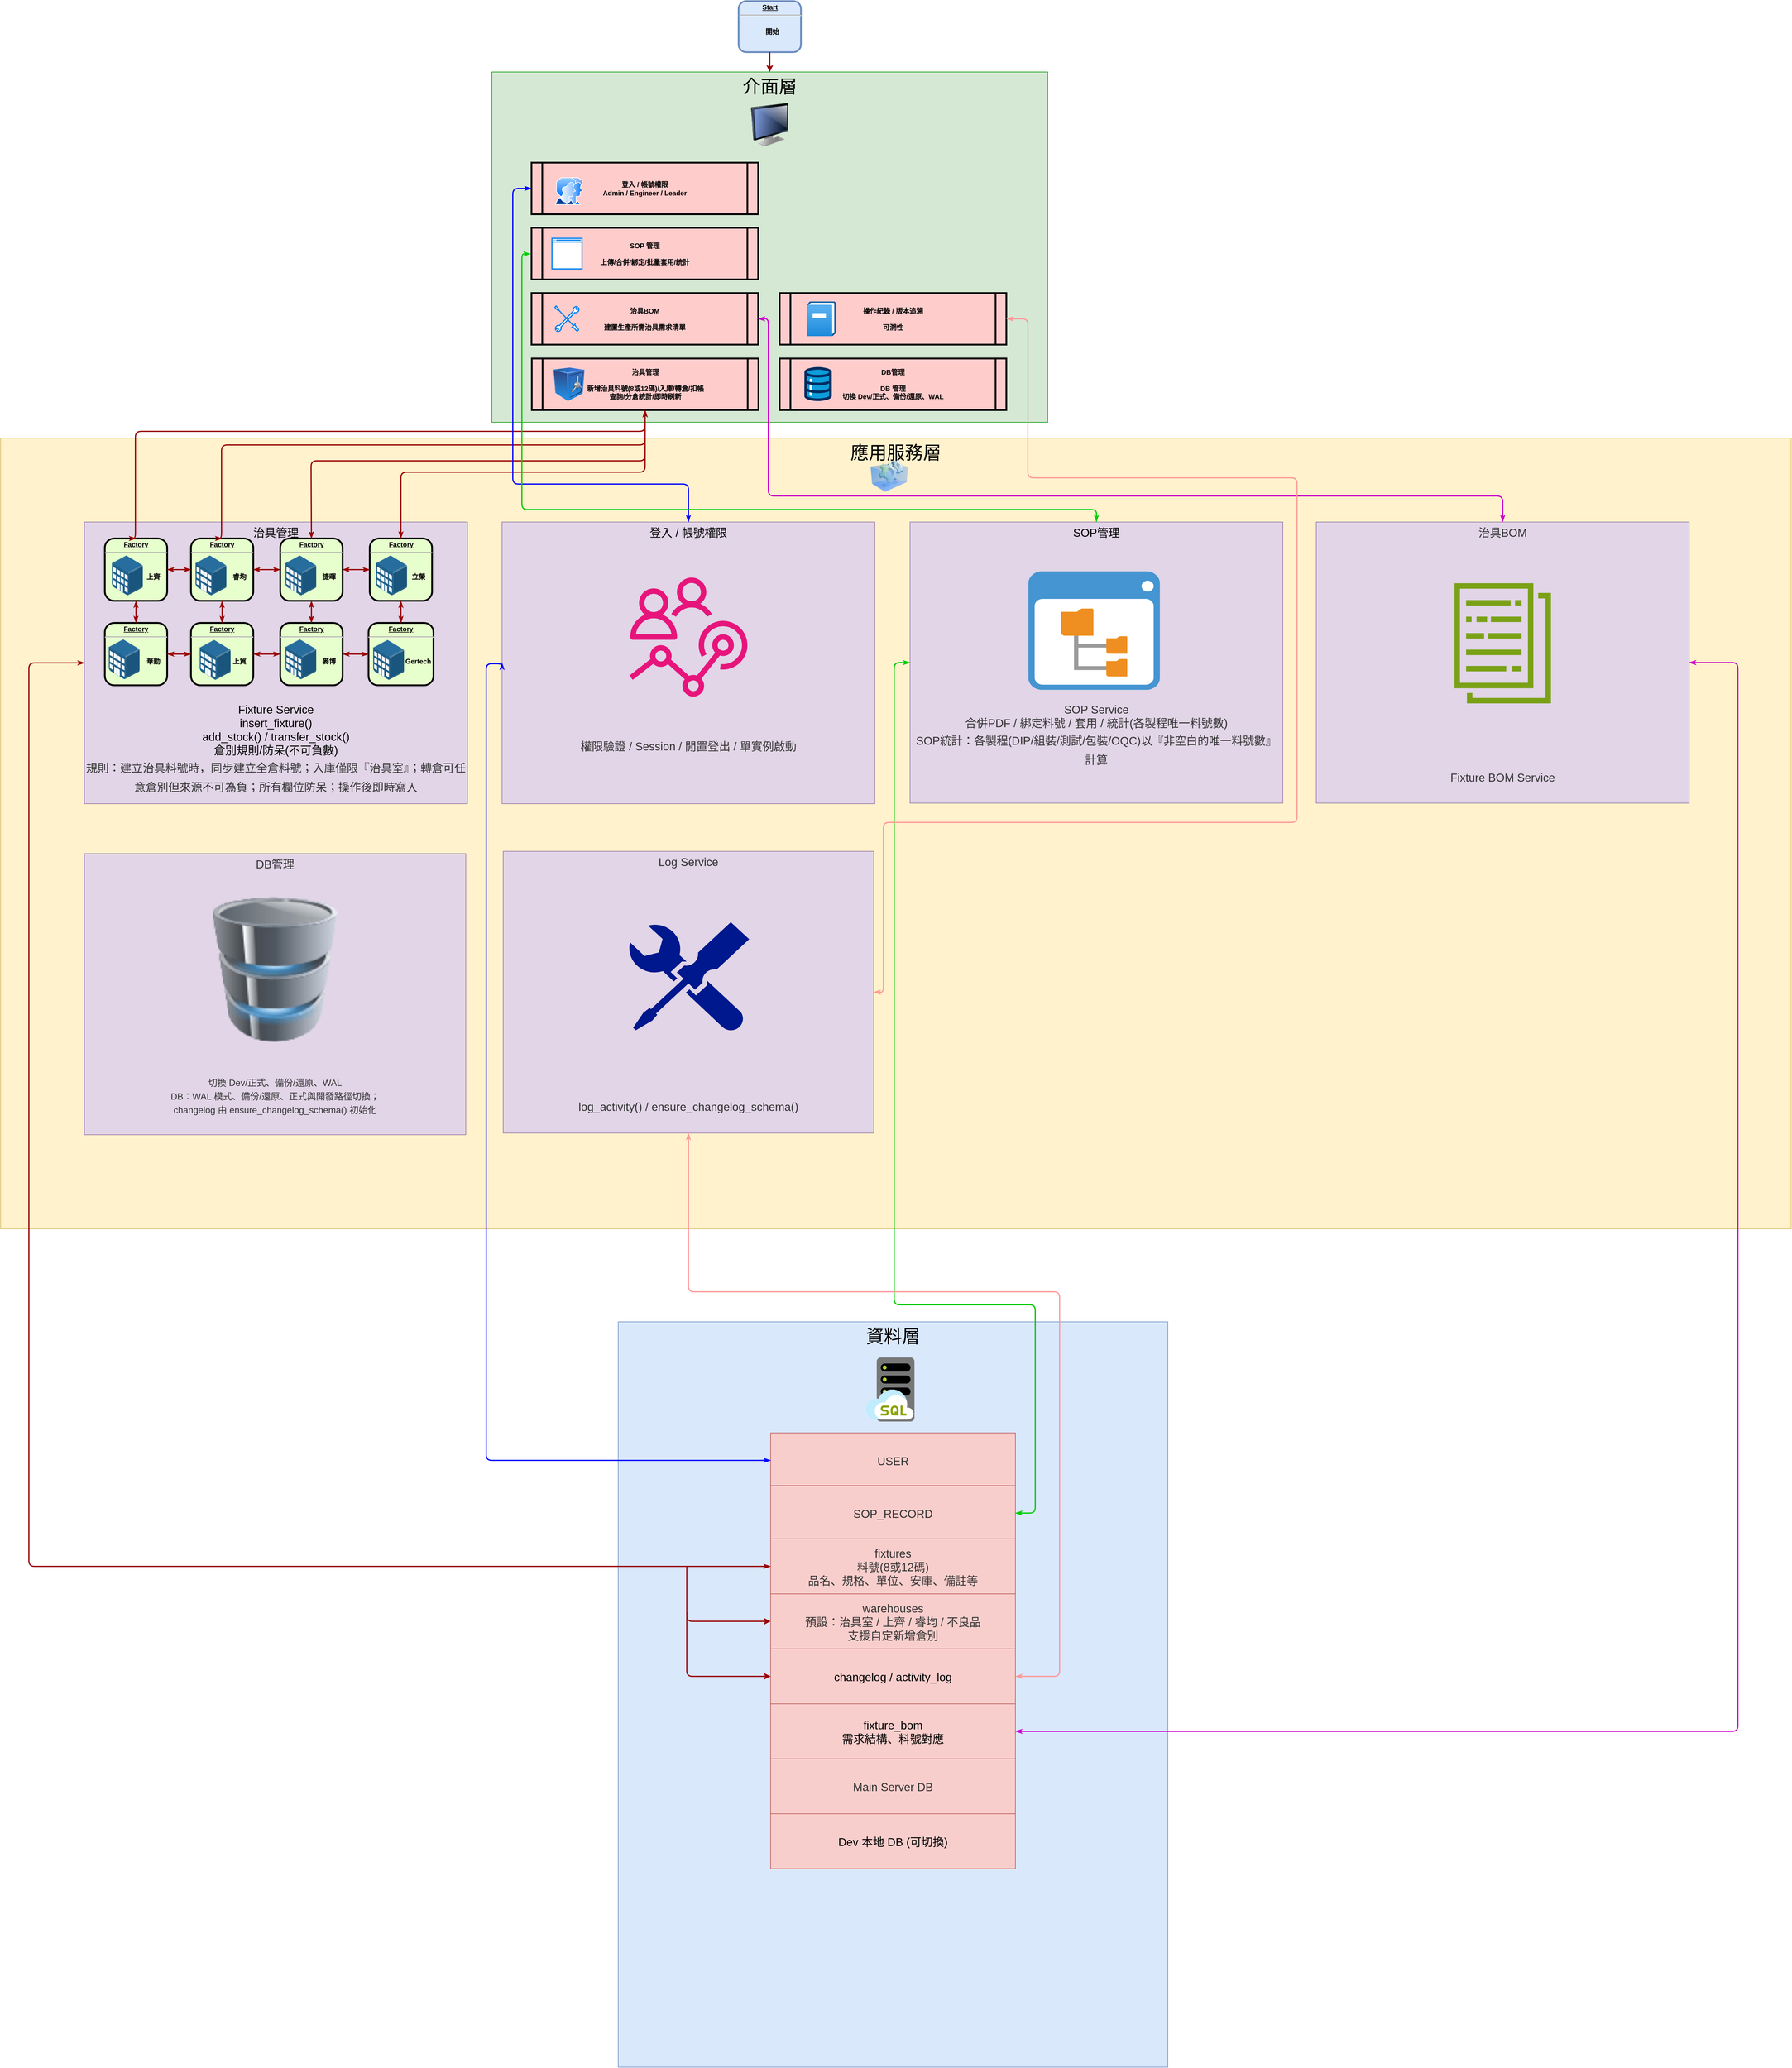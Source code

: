 <mxfile version="28.1.0">
  <diagram name="第1頁" id="_NxodvjAOO-UwxukyWYw">
    <mxGraphModel dx="2792" dy="1380" grid="0" gridSize="10" guides="1" tooltips="1" connect="1" arrows="1" fold="1" page="1" pageScale="1" pageWidth="827" pageHeight="1169" math="0" shadow="0">
      <root>
        <mxCell id="0" />
        <mxCell id="1" parent="0" />
        <mxCell id="VIas7DstL4jLXsS-fGNQ-63" value="&lt;font style=&quot;font-size: 32px;&quot;&gt;應用服務層&lt;/font&gt;" style="whiteSpace=wrap;html=1;fillColor=#fff2cc;fontSize=14;strokeColor=#d6b656;verticalAlign=top;align=center;" vertex="1" parent="1">
          <mxGeometry x="-92" y="850" width="3160" height="1395" as="geometry" />
        </mxCell>
        <mxCell id="VIas7DstL4jLXsS-fGNQ-171" value="&lt;font style=&quot;&quot;&gt;&lt;font style=&quot;font-size: 20px;&quot;&gt;&lt;span style=&quot;color: rgb(51, 51, 51); font-family: &amp;quot;trebuchet ms&amp;quot;, verdana, arial, sans-serif; text-wrap-mode: nowrap;&quot;&gt;Log Service&lt;br&gt;&lt;/span&gt;&lt;br&gt;&lt;br&gt;&lt;br&gt;&lt;br&gt;&lt;br&gt;&lt;br&gt;&lt;br&gt;&lt;br&gt;&lt;br&gt;&lt;br&gt;&lt;br&gt;&lt;br&gt;&lt;br&gt;&lt;br&gt;&lt;br&gt;&lt;br&gt;&lt;br&gt;&lt;span style=&quot;color: rgb(51, 51, 51); font-family: &amp;quot;trebuchet ms&amp;quot;, verdana, arial, sans-serif; text-wrap-mode: nowrap;&quot;&gt;log_activity() / ensure_changelog_schema()&lt;/span&gt;&lt;br style=&quot;color: rgb(51, 51, 51); font-family: &amp;quot;trebuchet ms&amp;quot;, verdana, arial, sans-serif; text-wrap-mode: nowrap;&quot;&gt;&lt;/font&gt;&lt;br&gt;&lt;/font&gt;" style="whiteSpace=wrap;html=1;fillColor=#e1d5e7;fontSize=14;strokeColor=#9673a6;verticalAlign=top;flipH=0;flipV=0;fontFamily=Helvetica;" vertex="1" parent="1">
          <mxGeometry x="795" y="1579" width="654" height="497" as="geometry" />
        </mxCell>
        <mxCell id="VIas7DstL4jLXsS-fGNQ-167" value="&lt;font style=&quot;font-size: 32px;&quot;&gt;資料層&lt;/font&gt;" style="whiteSpace=wrap;html=1;fillColor=#dae8fc;fontSize=14;strokeColor=#6c8ebf;verticalAlign=top;align=center;" vertex="1" parent="1">
          <mxGeometry x="998" y="2409" width="970" height="1315" as="geometry" />
        </mxCell>
        <mxCell id="VIas7DstL4jLXsS-fGNQ-136" value="&lt;font style=&quot;&quot;&gt;&lt;font style=&quot;font-size: 20px;&quot;&gt;登入 / 帳號權限&lt;/font&gt;&lt;span style=&quot;font-size: 20px;&quot;&gt;&lt;br&gt;&lt;/span&gt;&lt;br&gt;&lt;br&gt;&lt;br&gt;&lt;br&gt;&lt;br&gt;&lt;br&gt;&lt;br&gt;&lt;br&gt;&lt;br&gt;&lt;br&gt;&lt;br&gt;&lt;/font&gt;&lt;div style=&quot;&quot;&gt;&lt;span style=&quot;font-size: 20px;&quot;&gt;&lt;span style=&quot;color: rgb(51, 51, 51); text-wrap-mode: nowrap;&quot;&gt;&lt;br&gt;&lt;br&gt;&lt;br&gt;&lt;br&gt;&lt;br&gt;&lt;br&gt;&lt;br&gt;&lt;/span&gt;&lt;/span&gt;&lt;/div&gt;&lt;div style=&quot;&quot;&gt;&lt;span style=&quot;font-size: 20px;&quot;&gt;&lt;span style=&quot;color: rgb(51, 51, 51); text-wrap-mode: nowrap;&quot;&gt;權限驗證 / Session / 閒置登出 / 單實例啟動&lt;/span&gt;&lt;/span&gt;&lt;/div&gt;" style="whiteSpace=wrap;html=1;fillColor=#e1d5e7;fontSize=14;strokeColor=#9673a6;verticalAlign=top;" vertex="1" parent="1">
          <mxGeometry x="793" y="998" width="658" height="497" as="geometry" />
        </mxCell>
        <mxCell id="VIas7DstL4jLXsS-fGNQ-130" value="&lt;span style=&quot;&quot;&gt;&lt;font style=&quot;font-size: 32px;&quot;&gt;介面層&lt;/font&gt;&lt;/span&gt;" style="whiteSpace=wrap;html=1;fillColor=#d5e8d4;fontSize=14;strokeColor=#009900;verticalAlign=top;align=center;" vertex="1" parent="1">
          <mxGeometry x="775" y="204" width="981" height="618" as="geometry" />
        </mxCell>
        <mxCell id="VIas7DstL4jLXsS-fGNQ-120" value="&lt;font style=&quot;font-size: 20px;&quot;&gt;治具管理&lt;br&gt;&lt;br&gt;&lt;br&gt;&lt;br&gt;&lt;br&gt;&lt;br&gt;&lt;br&gt;&lt;br&gt;&lt;br&gt;&lt;br&gt;&lt;br&gt;&lt;br&gt;&lt;br&gt;&lt;/font&gt;&lt;div style=&quot;&quot;&gt;&lt;font style=&quot;font-size: 20px;&quot;&gt;Fixture Service&lt;/font&gt;&lt;/div&gt;&lt;div style=&quot;&quot;&gt;&lt;font style=&quot;font-size: 20px;&quot;&gt;insert_fixture()&lt;/font&gt;&lt;/div&gt;&lt;div style=&quot;&quot;&gt;&lt;font style=&quot;font-size: 20px;&quot;&gt;add_stock() / transfer_stock()&lt;/font&gt;&lt;/div&gt;&lt;div style=&quot;&quot;&gt;&lt;font style=&quot;font-size: 20px;&quot;&gt;倉別規則/防呆(不可負數)&lt;br&gt;&lt;/font&gt;&lt;h1 style=&quot;margin-top: 0px;&quot;&gt;&lt;font style=&quot;font-size: 20px; font-weight: normal;&quot;&gt;&lt;span style=&quot;color: light-dark(rgb(51, 51, 51), rgb(193, 193, 193)); font-family: &amp;quot;trebuchet ms&amp;quot;, verdana, arial, sans-serif; text-wrap-mode: nowrap; background-color: transparent;&quot;&gt;規則：建立治具料號時，同步建立全倉料號；入庫僅限『治具室』；&lt;/span&gt;&lt;span style=&quot;color: light-dark(rgb(51, 51, 51), rgb(193, 193, 193)); font-family: &amp;quot;trebuchet ms&amp;quot;, verdana, arial, sans-serif; text-wrap-mode: nowrap; background-color: transparent;&quot;&gt;轉倉可任意倉別但來源不可為負；所有欄位防呆；操作後即時寫入&lt;/span&gt;&lt;/font&gt;&lt;/h1&gt;&lt;/div&gt;" style="whiteSpace=wrap;html=1;fillColor=#e1d5e7;fontSize=14;strokeColor=#9673a6;verticalAlign=top;align=center;" vertex="1" parent="1">
          <mxGeometry x="56" y="998" width="676" height="497" as="geometry" />
        </mxCell>
        <mxCell id="VIas7DstL4jLXsS-fGNQ-39" value="&lt;p style=&quot;margin: 0px; margin-top: 4px; text-align: center; text-decoration: underline;&quot;&gt;Factory&lt;/p&gt;&lt;hr&gt;&lt;p style=&quot;margin: 0px; margin-left: 8px;&quot;&gt;&lt;span style=&quot;background-color: transparent; color: light-dark(rgb(0, 0, 0), rgb(255, 255, 255));&quot;&gt;&lt;br&gt;&lt;/span&gt;&lt;/p&gt;&lt;p style=&quot;margin: 0px; margin-left: 8px;&quot;&gt;&lt;span style=&quot;background-color: transparent; color: light-dark(rgb(0, 0, 0), rgb(255, 255, 255));&quot;&gt;&lt;span style=&quot;white-space: pre;&quot;&gt;&#x9;&lt;/span&gt;&lt;br&gt;&lt;span style=&quot;white-space: pre;&quot;&gt;&#x9;&lt;/span&gt;&lt;span style=&quot;white-space: pre;&quot;&gt;&#x9;&lt;/span&gt;華勤&lt;/span&gt;&lt;/p&gt;&lt;p style=&quot;margin: 0px; margin-left: 8px;&quot;&gt;&lt;/p&gt;&lt;p style=&quot;margin: 0px; margin-left: 8px;&quot;&gt;&lt;/p&gt;" style="verticalAlign=middle;align=center;overflow=fill;fontSize=12;fontFamily=Helvetica;html=1;rounded=1;fontStyle=1;strokeWidth=3;fillColor=#E6FFCC;strokeOpacity=100;" vertex="1" parent="1">
          <mxGeometry x="92" y="1176" width="110" height="110" as="geometry" />
        </mxCell>
        <mxCell id="GHc4ciqTXYVALi_jFt4Q-9" value="&lt;p style=&quot;margin: 0px; margin-top: 4px; text-align: center; text-decoration: underline;&quot;&gt;Factory&lt;/p&gt;&lt;hr&gt;&lt;p style=&quot;margin: 0px; margin-left: 8px;&quot;&gt;&lt;span style=&quot;background-color: transparent; color: light-dark(rgb(0, 0, 0), rgb(255, 255, 255));&quot;&gt;&lt;br&gt;&lt;/span&gt;&lt;/p&gt;&lt;p style=&quot;margin: 0px; margin-left: 8px;&quot;&gt;&lt;span style=&quot;background-color: transparent; color: light-dark(rgb(0, 0, 0), rgb(255, 255, 255));&quot;&gt;&lt;span style=&quot;white-space: pre;&quot;&gt;&#x9;&lt;/span&gt;&lt;br&gt;&lt;span style=&quot;white-space: pre;&quot;&gt;&#x9;&lt;/span&gt;&lt;span style=&quot;white-space: pre;&quot;&gt;&#x9;&lt;/span&gt;上齊&lt;/span&gt;&lt;/p&gt;&lt;p style=&quot;margin: 0px; margin-left: 8px;&quot;&gt;&lt;/p&gt;&lt;p style=&quot;margin: 0px; margin-left: 8px;&quot;&gt;&lt;/p&gt;" style="verticalAlign=middle;align=center;overflow=fill;fontSize=12;fontFamily=Helvetica;html=1;rounded=1;fontStyle=1;strokeWidth=3;fillColor=#E6FFCC;strokeOpacity=100;" parent="1" vertex="1">
          <mxGeometry x="92" y="1027" width="110" height="110" as="geometry" />
        </mxCell>
        <mxCell id="GHc4ciqTXYVALi_jFt4Q-13" value="&lt;p style=&quot;margin: 0px; margin-top: 4px; text-align: center; text-decoration: underline;&quot;&gt;&lt;strong&gt;Start&lt;/strong&gt;&lt;/p&gt;&lt;hr&gt;&lt;p style=&quot;margin: 0px 0px 0px 8px;&quot;&gt;&lt;span style=&quot;background-color: transparent; color: light-dark(rgb(0, 0, 0), rgb(255, 255, 255));&quot;&gt;&lt;br&gt;開始&lt;/span&gt;&lt;/p&gt;" style="verticalAlign=middle;align=center;overflow=fill;fontSize=12;fontFamily=Helvetica;html=1;rounded=1;fontStyle=1;strokeWidth=3;fillColor=#dae8fc;strokeColor=#6c8ebf;" parent="1" vertex="1">
          <mxGeometry x="1210.5" y="79" width="110" height="90" as="geometry" />
        </mxCell>
        <mxCell id="VIas7DstL4jLXsS-fGNQ-2" value="治具管理&#xa;&#xa;新增治具料號(8或12碼)/入庫/轉倉/扣帳&#xa;查詢/分倉統計/即時刷新" style="shape=process;whiteSpace=wrap;align=center;verticalAlign=middle;size=0.048;fontStyle=1;strokeWidth=3;fillColor=#FFCCCC;movable=1;resizable=1;rotatable=1;deletable=1;editable=1;locked=0;connectable=1;flipH=0;flipV=0;fontSize=12;" vertex="1" parent="1">
          <mxGeometry x="845.5" y="709.5" width="400" height="91" as="geometry" />
        </mxCell>
        <mxCell id="VIas7DstL4jLXsS-fGNQ-16" value="" style="image;points=[];aspect=fixed;html=1;align=center;shadow=0;dashed=0;image=img/lib/allied_telesis/buildings/Medium_Business_Building.svg;" vertex="1" parent="1">
          <mxGeometry x="104.5" y="1057" width="54.6" height="70.2" as="geometry" />
        </mxCell>
        <mxCell id="VIas7DstL4jLXsS-fGNQ-17" value="&lt;p style=&quot;margin: 0px; margin-top: 4px; text-align: center; text-decoration: underline;&quot;&gt;Factory&lt;/p&gt;&lt;hr&gt;&lt;p style=&quot;margin: 0px; margin-left: 8px;&quot;&gt;&lt;span style=&quot;background-color: transparent; color: light-dark(rgb(0, 0, 0), rgb(255, 255, 255));&quot;&gt;&lt;br&gt;&lt;/span&gt;&lt;/p&gt;&lt;p style=&quot;margin: 0px; margin-left: 8px;&quot;&gt;&lt;span style=&quot;background-color: transparent; color: light-dark(rgb(0, 0, 0), rgb(255, 255, 255));&quot;&gt;&lt;span style=&quot;white-space: pre;&quot;&gt;&#x9;&lt;/span&gt;&lt;br&gt;&lt;span style=&quot;white-space: pre;&quot;&gt;&#x9;&lt;/span&gt;&lt;span style=&quot;white-space: pre;&quot;&gt;&#x9;&lt;/span&gt;&lt;/span&gt;&lt;span style=&quot;background-color: transparent; color: light-dark(rgb(0, 0, 0), rgb(255, 255, 255));&quot;&gt;睿均&lt;/span&gt;&lt;/p&gt;&lt;p style=&quot;margin: 0px; margin-left: 8px;&quot;&gt;&lt;/p&gt;&lt;p style=&quot;margin: 0px; margin-left: 8px;&quot;&gt;&lt;/p&gt;" style="verticalAlign=middle;align=center;overflow=fill;fontSize=12;fontFamily=Helvetica;html=1;rounded=1;fontStyle=1;strokeWidth=3;fillColor=#E6FFCC;strokeOpacity=100;" vertex="1" parent="1">
          <mxGeometry x="244" y="1027" width="110" height="110" as="geometry" />
        </mxCell>
        <mxCell id="VIas7DstL4jLXsS-fGNQ-18" value="" style="image;points=[];aspect=fixed;html=1;align=center;shadow=0;dashed=0;image=img/lib/allied_telesis/buildings/Medium_Business_Building.svg;" vertex="1" parent="1">
          <mxGeometry x="252" y="1057" width="54.6" height="70.2" as="geometry" />
        </mxCell>
        <mxCell id="VIas7DstL4jLXsS-fGNQ-20" value="" style="image;points=[];aspect=fixed;html=1;align=center;shadow=0;dashed=0;image=img/lib/allied_telesis/buildings/Medium_Business_Building.svg;" vertex="1" parent="1">
          <mxGeometry x="98.85" y="1205" width="54.6" height="70.2" as="geometry" />
        </mxCell>
        <mxCell id="VIas7DstL4jLXsS-fGNQ-21" value="&lt;p style=&quot;margin: 0px; margin-top: 4px; text-align: center; text-decoration: underline;&quot;&gt;Factory&lt;/p&gt;&lt;hr&gt;&lt;p style=&quot;margin: 0px; margin-left: 8px;&quot;&gt;&lt;span style=&quot;background-color: transparent; color: light-dark(rgb(0, 0, 0), rgb(255, 255, 255));&quot;&gt;&lt;br&gt;&lt;/span&gt;&lt;/p&gt;&lt;p style=&quot;margin: 0px; margin-left: 8px;&quot;&gt;&lt;span style=&quot;background-color: transparent; color: light-dark(rgb(0, 0, 0), rgb(255, 255, 255));&quot;&gt;&lt;span style=&quot;white-space: pre;&quot;&gt;&#x9;&lt;/span&gt;&lt;br&gt;&lt;span style=&quot;white-space: pre;&quot;&gt;&#x9;&lt;/span&gt;&lt;span style=&quot;white-space: pre;&quot;&gt;&#x9;&lt;/span&gt;&lt;/span&gt;&lt;span style=&quot;background-color: transparent; color: light-dark(rgb(0, 0, 0), rgb(255, 255, 255)); text-align: left;&quot;&gt;捷&lt;/span&gt;&lt;span style=&quot;background-color: transparent; color: light-dark(rgb(0, 0, 0), rgb(255, 255, 255)); text-align: left;&quot;&gt;暉&lt;/span&gt;&lt;/p&gt;&lt;p style=&quot;margin: 0px; margin-left: 8px;&quot;&gt;&lt;/p&gt;&lt;p style=&quot;margin: 0px; margin-left: 8px;&quot;&gt;&lt;/p&gt;" style="verticalAlign=middle;align=center;overflow=fill;fontSize=12;fontFamily=Helvetica;html=1;rounded=1;fontStyle=1;strokeWidth=3;fillColor=#E6FFCC;strokeOpacity=100;" vertex="1" parent="1">
          <mxGeometry x="401.6" y="1027" width="110" height="110" as="geometry" />
        </mxCell>
        <mxCell id="VIas7DstL4jLXsS-fGNQ-22" value="" style="image;points=[];aspect=fixed;html=1;align=center;shadow=0;dashed=0;image=img/lib/allied_telesis/buildings/Medium_Business_Building.svg;" vertex="1" parent="1">
          <mxGeometry x="410.6" y="1057" width="54.6" height="70.2" as="geometry" />
        </mxCell>
        <mxCell id="VIas7DstL4jLXsS-fGNQ-23" value="&lt;p style=&quot;margin: 0px; margin-top: 4px; text-align: center; text-decoration: underline;&quot;&gt;Factory&lt;/p&gt;&lt;hr&gt;&lt;p style=&quot;margin: 0px; margin-left: 8px;&quot;&gt;&lt;span style=&quot;background-color: transparent; color: light-dark(rgb(0, 0, 0), rgb(255, 255, 255));&quot;&gt;&lt;br&gt;&lt;/span&gt;&lt;/p&gt;&lt;p style=&quot;margin: 0px; margin-left: 8px;&quot;&gt;&lt;span style=&quot;background-color: transparent; color: light-dark(rgb(0, 0, 0), rgb(255, 255, 255));&quot;&gt;&lt;span style=&quot;white-space: pre;&quot;&gt;&#x9;&lt;/span&gt;&lt;br&gt;&lt;span style=&quot;white-space: pre;&quot;&gt;&#x9;&lt;/span&gt;&lt;span style=&quot;white-space: pre;&quot;&gt;&#x9;&lt;/span&gt;&lt;/span&gt;&lt;span style=&quot;background-color: transparent; color: light-dark(rgb(0, 0, 0), rgb(255, 255, 255));&quot;&gt;上貿&lt;/span&gt;&lt;/p&gt;&lt;p style=&quot;margin: 0px; margin-left: 8px;&quot;&gt;&lt;/p&gt;&lt;p style=&quot;margin: 0px; margin-left: 8px;&quot;&gt;&lt;/p&gt;" style="verticalAlign=middle;align=center;overflow=fill;fontSize=12;fontFamily=Helvetica;html=1;rounded=1;fontStyle=1;strokeWidth=3;fillColor=#E6FFCC;strokeOpacity=100;" vertex="1" parent="1">
          <mxGeometry x="244" y="1176" width="110" height="110" as="geometry" />
        </mxCell>
        <mxCell id="VIas7DstL4jLXsS-fGNQ-24" value="" style="image;points=[];aspect=fixed;html=1;align=center;shadow=0;dashed=0;image=img/lib/allied_telesis/buildings/Medium_Business_Building.svg;" vertex="1" parent="1">
          <mxGeometry x="259.4" y="1206" width="54.6" height="70.2" as="geometry" />
        </mxCell>
        <mxCell id="VIas7DstL4jLXsS-fGNQ-25" value="&lt;p style=&quot;margin: 0px; margin-top: 4px; text-align: center; text-decoration: underline;&quot;&gt;Factory&lt;/p&gt;&lt;hr&gt;&lt;p style=&quot;margin: 0px; margin-left: 8px;&quot;&gt;&lt;span style=&quot;background-color: transparent; color: light-dark(rgb(0, 0, 0), rgb(255, 255, 255));&quot;&gt;&lt;br&gt;&lt;/span&gt;&lt;/p&gt;&lt;p style=&quot;margin: 0px; margin-left: 8px;&quot;&gt;&lt;span style=&quot;background-color: transparent; color: light-dark(rgb(0, 0, 0), rgb(255, 255, 255));&quot;&gt;&lt;span style=&quot;white-space: pre;&quot;&gt;&#x9;&lt;/span&gt;&lt;br&gt;&lt;span style=&quot;white-space: pre;&quot;&gt;&#x9;&lt;/span&gt;&lt;span style=&quot;white-space: pre;&quot;&gt;&#x9;&lt;/span&gt;&lt;/span&gt;&lt;span style=&quot;background-color: transparent; color: light-dark(rgb(0, 0, 0), rgb(255, 255, 255));&quot;&gt;立榮&lt;/span&gt;&lt;/p&gt;&lt;p style=&quot;margin: 0px; margin-left: 8px;&quot;&gt;&lt;/p&gt;&lt;p style=&quot;margin: 0px; margin-left: 8px;&quot;&gt;&lt;/p&gt;" style="verticalAlign=middle;align=center;overflow=fill;fontSize=12;fontFamily=Helvetica;html=1;rounded=1;fontStyle=1;strokeWidth=3;fillColor=#E6FFCC;strokeOpacity=100;" vertex="1" parent="1">
          <mxGeometry x="559.5" y="1027" width="110" height="110" as="geometry" />
        </mxCell>
        <mxCell id="VIas7DstL4jLXsS-fGNQ-26" value="" style="image;points=[];aspect=fixed;html=1;align=center;shadow=0;dashed=0;image=img/lib/allied_telesis/buildings/Medium_Business_Building.svg;" vertex="1" parent="1">
          <mxGeometry x="570.8" y="1057" width="54.6" height="70.2" as="geometry" />
        </mxCell>
        <mxCell id="VIas7DstL4jLXsS-fGNQ-27" value="&lt;p style=&quot;margin: 0px; margin-top: 4px; text-align: center; text-decoration: underline;&quot;&gt;Factory&lt;/p&gt;&lt;hr&gt;&lt;p style=&quot;margin: 0px; margin-left: 8px;&quot;&gt;&lt;span style=&quot;background-color: transparent; color: light-dark(rgb(0, 0, 0), rgb(255, 255, 255));&quot;&gt;&lt;br&gt;&lt;/span&gt;&lt;/p&gt;&lt;p style=&quot;margin: 0px; margin-left: 8px;&quot;&gt;&lt;span style=&quot;background-color: transparent; color: light-dark(rgb(0, 0, 0), rgb(255, 255, 255));&quot;&gt;&lt;span style=&quot;white-space: pre;&quot;&gt;&#x9;&lt;/span&gt;&lt;br&gt;&lt;span style=&quot;white-space: pre;&quot;&gt;&#x9;&lt;/span&gt;&lt;span style=&quot;white-space: pre;&quot;&gt;&#x9;&lt;/span&gt;&lt;/span&gt;&lt;span style=&quot;text-align: left; white-space-collapse: preserve; background-color: transparent; color: light-dark(rgb(0, 0, 0), rgb(255, 255, 255));&quot;&gt;Gertech&lt;/span&gt;&lt;/p&gt;&lt;p style=&quot;margin: 0px; margin-left: 8px;&quot;&gt;&lt;/p&gt;&lt;p style=&quot;margin: 0px; margin-left: 8px;&quot;&gt;&lt;/p&gt;" style="verticalAlign=middle;align=center;overflow=fill;fontSize=12;fontFamily=Helvetica;html=1;rounded=1;fontStyle=1;strokeWidth=3;fillColor=#E6FFCC;strokeOpacity=100;" vertex="1" parent="1">
          <mxGeometry x="557.4" y="1176" width="114.6" height="110" as="geometry" />
        </mxCell>
        <mxCell id="VIas7DstL4jLXsS-fGNQ-28" value="" style="image;points=[];aspect=fixed;html=1;align=center;shadow=0;dashed=0;image=img/lib/allied_telesis/buildings/Medium_Business_Building.svg;" vertex="1" parent="1">
          <mxGeometry x="565.5" y="1206" width="54.6" height="70.2" as="geometry" />
        </mxCell>
        <mxCell id="VIas7DstL4jLXsS-fGNQ-29" value="&lt;p style=&quot;margin: 0px; margin-top: 4px; text-align: center; text-decoration: underline;&quot;&gt;Factory&lt;/p&gt;&lt;hr&gt;&lt;p style=&quot;margin: 0px; margin-left: 8px;&quot;&gt;&lt;span style=&quot;background-color: transparent; color: light-dark(rgb(0, 0, 0), rgb(255, 255, 255));&quot;&gt;&lt;br&gt;&lt;/span&gt;&lt;/p&gt;&lt;p style=&quot;margin: 0px; margin-left: 8px;&quot;&gt;&lt;span style=&quot;background-color: transparent; color: light-dark(rgb(0, 0, 0), rgb(255, 255, 255));&quot;&gt;&lt;span style=&quot;white-space: pre;&quot;&gt;&#x9;&lt;/span&gt;&lt;br&gt;&lt;span style=&quot;white-space: pre;&quot;&gt;&#x9;&lt;/span&gt;&lt;span style=&quot;white-space: pre;&quot;&gt;&#x9;&lt;/span&gt;&lt;/span&gt;&lt;span style=&quot;text-align: left; white-space-collapse: preserve; background-color: transparent; color: light-dark(rgb(0, 0, 0), rgb(255, 255, 255));&quot;&gt;麥博&lt;/span&gt;&lt;/p&gt;&lt;p style=&quot;margin: 0px; margin-left: 8px;&quot;&gt;&lt;/p&gt;&lt;p style=&quot;margin: 0px; margin-left: 8px;&quot;&gt;&lt;/p&gt;" style="verticalAlign=middle;align=center;overflow=fill;fontSize=12;fontFamily=Helvetica;html=1;rounded=1;fontStyle=1;strokeWidth=3;fillColor=#E6FFCC;strokeOpacity=100;" vertex="1" parent="1">
          <mxGeometry x="401.6" y="1176" width="110" height="110" as="geometry" />
        </mxCell>
        <mxCell id="VIas7DstL4jLXsS-fGNQ-30" value="" style="image;points=[];aspect=fixed;html=1;align=center;shadow=0;dashed=0;image=img/lib/allied_telesis/buildings/Medium_Business_Building.svg;" vertex="1" parent="1">
          <mxGeometry x="410.6" y="1205" width="54.6" height="70.2" as="geometry" />
        </mxCell>
        <mxCell id="VIas7DstL4jLXsS-fGNQ-34" value="" style="strokeColor=#990000;strokeWidth=2;exitX=0.5;exitY=1;exitDx=0;exitDy=0;rounded=1;endArrow=classicThin;endFill=1;edgeStyle=orthogonalEdgeStyle;startArrow=classicThin;startFill=1;entryX=0.5;entryY=0;entryDx=0;entryDy=0;" edge="1" parent="1" source="VIas7DstL4jLXsS-fGNQ-2" target="GHc4ciqTXYVALi_jFt4Q-9">
          <mxGeometry width="100" height="100" relative="1" as="geometry">
            <mxPoint x="1047" y="847" as="sourcePoint" />
            <mxPoint x="679" y="948" as="targetPoint" />
            <Array as="points">
              <mxPoint x="1046" y="838" />
              <mxPoint x="146" y="838" />
            </Array>
          </mxGeometry>
        </mxCell>
        <mxCell id="VIas7DstL4jLXsS-fGNQ-37" value="" style="strokeColor=#990000;strokeWidth=2;exitX=0.5;exitY=1;exitDx=0;exitDy=0;rounded=1;endArrow=classicThin;endFill=1;edgeStyle=orthogonalEdgeStyle;startArrow=classicThin;startFill=1;entryX=0.5;entryY=0;entryDx=0;entryDy=0;" edge="1" parent="1" source="VIas7DstL4jLXsS-fGNQ-2" target="VIas7DstL4jLXsS-fGNQ-17">
          <mxGeometry width="100" height="100" relative="1" as="geometry">
            <mxPoint x="1201" y="828" as="sourcePoint" />
            <mxPoint x="679" y="948" as="targetPoint" />
            <Array as="points">
              <mxPoint x="1046" y="862" />
              <mxPoint x="298" y="862" />
            </Array>
          </mxGeometry>
        </mxCell>
        <mxCell id="VIas7DstL4jLXsS-fGNQ-42" value="" style="strokeColor=#990000;strokeWidth=2;rounded=1;endArrow=classicThin;endFill=1;startArrow=classicThin;startFill=1;edgeStyle=orthogonalEdgeStyle;entryX=0.5;entryY=0;entryDx=0;entryDy=0;exitX=0.5;exitY=1;exitDx=0;exitDy=0;" edge="1" parent="1" source="VIas7DstL4jLXsS-fGNQ-2" target="VIas7DstL4jLXsS-fGNQ-21">
          <mxGeometry width="100" height="100" relative="1" as="geometry">
            <mxPoint x="1047.5" y="807" as="sourcePoint" />
            <mxPoint x="1087.5" y="1013.39" as="targetPoint" />
            <Array as="points">
              <mxPoint x="1046" y="890" />
              <mxPoint x="456" y="890" />
              <mxPoint x="456" y="910" />
            </Array>
          </mxGeometry>
        </mxCell>
        <mxCell id="VIas7DstL4jLXsS-fGNQ-44" value="" style="strokeColor=#990000;strokeWidth=2;rounded=1;endArrow=classicThin;endFill=1;edgeStyle=orthogonalEdgeStyle;startArrow=classicThin;startFill=1;entryX=0.5;entryY=0;entryDx=0;entryDy=0;exitX=0.5;exitY=1;exitDx=0;exitDy=0;elbow=vertical;" edge="1" parent="1" source="VIas7DstL4jLXsS-fGNQ-2" target="VIas7DstL4jLXsS-fGNQ-25">
          <mxGeometry width="100" height="100" relative="1" as="geometry">
            <mxPoint x="1050" y="807" as="sourcePoint" />
            <mxPoint x="1257" y="948" as="targetPoint" />
            <Array as="points">
              <mxPoint x="1046" y="910" />
              <mxPoint x="614" y="910" />
            </Array>
          </mxGeometry>
        </mxCell>
        <mxCell id="VIas7DstL4jLXsS-fGNQ-47" value="" style="strokeColor=#990000;strokeWidth=2;rounded=1;endArrow=classicThin;endFill=1;startArrow=classicThin;startFill=1;edgeStyle=orthogonalEdgeStyle;exitX=0;exitY=0.5;exitDx=0;exitDy=0;entryX=1;entryY=0.5;entryDx=0;entryDy=0;" edge="1" parent="1" source="VIas7DstL4jLXsS-fGNQ-17" target="GHc4ciqTXYVALi_jFt4Q-9">
          <mxGeometry width="100" height="100" relative="1" as="geometry">
            <mxPoint x="316.5" y="1257" as="sourcePoint" />
            <mxPoint x="244.5" y="1398" as="targetPoint" />
            <Array as="points">
              <mxPoint x="244.5" y="1082" />
            </Array>
          </mxGeometry>
        </mxCell>
        <mxCell id="VIas7DstL4jLXsS-fGNQ-48" value="" style="strokeColor=#990000;strokeWidth=2;rounded=1;endArrow=classicThin;endFill=1;startArrow=classicThin;startFill=1;edgeStyle=orthogonalEdgeStyle;exitX=0.5;exitY=0;exitDx=0;exitDy=0;entryX=0.5;entryY=1;entryDx=0;entryDy=0;" edge="1" parent="1" source="VIas7DstL4jLXsS-fGNQ-39" target="GHc4ciqTXYVALi_jFt4Q-9">
          <mxGeometry width="100" height="100" relative="1" as="geometry">
            <mxPoint x="394.5" y="1081.8" as="sourcePoint" />
            <mxPoint x="352.5" y="1081.8" as="targetPoint" />
            <Array as="points" />
          </mxGeometry>
        </mxCell>
        <mxCell id="VIas7DstL4jLXsS-fGNQ-49" value="" style="strokeColor=#990000;strokeWidth=2;rounded=1;endArrow=classicThin;endFill=1;startArrow=classicThin;startFill=1;edgeStyle=orthogonalEdgeStyle;exitX=0;exitY=0.5;exitDx=0;exitDy=0;entryX=1;entryY=0.5;entryDx=0;entryDy=0;" edge="1" parent="1" source="VIas7DstL4jLXsS-fGNQ-23" target="VIas7DstL4jLXsS-fGNQ-39">
          <mxGeometry width="100" height="100" relative="1" as="geometry">
            <mxPoint x="246" y="1230.8" as="sourcePoint" />
            <mxPoint x="204" y="1230.8" as="targetPoint" />
            <Array as="points" />
          </mxGeometry>
        </mxCell>
        <mxCell id="VIas7DstL4jLXsS-fGNQ-50" value="" style="strokeColor=#990000;strokeWidth=2;rounded=1;endArrow=classicThin;endFill=1;startArrow=classicThin;startFill=1;edgeStyle=orthogonalEdgeStyle;exitX=0.5;exitY=1;exitDx=0;exitDy=0;entryX=0.5;entryY=0;entryDx=0;entryDy=0;" edge="1" parent="1" source="VIas7DstL4jLXsS-fGNQ-17" target="VIas7DstL4jLXsS-fGNQ-23">
          <mxGeometry width="100" height="100" relative="1" as="geometry">
            <mxPoint x="695.9" y="1081.9" as="sourcePoint" />
            <mxPoint x="653.9" y="1081.9" as="targetPoint" />
            <Array as="points" />
          </mxGeometry>
        </mxCell>
        <mxCell id="VIas7DstL4jLXsS-fGNQ-51" value="" style="strokeColor=#990000;strokeWidth=2;rounded=1;endArrow=classicThin;endFill=1;startArrow=classicThin;startFill=1;edgeStyle=orthogonalEdgeStyle;exitX=0;exitY=0.5;exitDx=0;exitDy=0;entryX=1;entryY=0.5;entryDx=0;entryDy=0;" edge="1" parent="1" source="VIas7DstL4jLXsS-fGNQ-25" target="VIas7DstL4jLXsS-fGNQ-21">
          <mxGeometry width="100" height="100" relative="1" as="geometry">
            <mxPoint x="848.5" y="1081.9" as="sourcePoint" />
            <mxPoint x="806.5" y="1081.9" as="targetPoint" />
            <Array as="points" />
          </mxGeometry>
        </mxCell>
        <mxCell id="VIas7DstL4jLXsS-fGNQ-52" value="" style="strokeColor=#990000;strokeWidth=2;rounded=1;endArrow=classicThin;endFill=1;startArrow=classicThin;startFill=1;edgeStyle=orthogonalEdgeStyle;exitX=0;exitY=0.5;exitDx=0;exitDy=0;entryX=1;entryY=0.5;entryDx=0;entryDy=0;" edge="1" parent="1" source="VIas7DstL4jLXsS-fGNQ-29" target="VIas7DstL4jLXsS-fGNQ-23">
          <mxGeometry width="100" height="100" relative="1" as="geometry">
            <mxPoint x="1002" y="1081.86" as="sourcePoint" />
            <mxPoint x="960" y="1081.86" as="targetPoint" />
            <Array as="points" />
          </mxGeometry>
        </mxCell>
        <mxCell id="VIas7DstL4jLXsS-fGNQ-53" value="" style="strokeColor=#990000;strokeWidth=2;rounded=1;endArrow=classicThin;endFill=1;startArrow=classicThin;startFill=1;edgeStyle=orthogonalEdgeStyle;exitX=0;exitY=0.5;exitDx=0;exitDy=0;entryX=1;entryY=0.5;entryDx=0;entryDy=0;" edge="1" parent="1" source="VIas7DstL4jLXsS-fGNQ-27" target="VIas7DstL4jLXsS-fGNQ-29">
          <mxGeometry width="100" height="100" relative="1" as="geometry">
            <mxPoint x="551.5" y="1230.86" as="sourcePoint" />
            <mxPoint x="509.5" y="1230.86" as="targetPoint" />
            <Array as="points" />
          </mxGeometry>
        </mxCell>
        <mxCell id="VIas7DstL4jLXsS-fGNQ-71" value="" style="image;sketch=0;aspect=fixed;html=1;points=[];align=center;fontSize=12;image=img/lib/mscae/SQL_Managed_Instances.svg;" vertex="1" parent="1">
          <mxGeometry x="1435" y="2472" width="85.88" height="113" as="geometry" />
        </mxCell>
        <mxCell id="VIas7DstL4jLXsS-fGNQ-74" value="" style="image;html=1;image=img/lib/clip_art/computers/Monitor_128x128.png" vertex="1" parent="1">
          <mxGeometry x="1227" y="259" width="77" height="77" as="geometry" />
        </mxCell>
        <mxCell id="VIas7DstL4jLXsS-fGNQ-77" value="" style="edgeStyle=none;noEdgeStyle=1;strokeColor=#990000;strokeWidth=2;exitX=0.5;exitY=1;exitDx=0;exitDy=0;entryX=0.5;entryY=0;entryDx=0;entryDy=0;" edge="1" parent="1" source="GHc4ciqTXYVALi_jFt4Q-13" target="VIas7DstL4jLXsS-fGNQ-130">
          <mxGeometry width="100" height="100" relative="1" as="geometry">
            <mxPoint x="1045" y="246" as="sourcePoint" />
            <mxPoint x="1261" y="229" as="targetPoint" />
          </mxGeometry>
        </mxCell>
        <mxCell id="VIas7DstL4jLXsS-fGNQ-78" value="SOP 管理&#xa;&#xa;上傳/合併/綁定/批量套用/統計" style="shape=process;whiteSpace=wrap;align=center;verticalAlign=middle;size=0.048;fontStyle=1;strokeWidth=3;fillColor=#FFCCCC;movable=1;resizable=1;rotatable=1;deletable=1;editable=1;locked=0;connectable=1;flipH=0;flipV=0;" vertex="1" parent="1">
          <mxGeometry x="845" y="479" width="400" height="91" as="geometry" />
        </mxCell>
        <mxCell id="VIas7DstL4jLXsS-fGNQ-79" value="登入 / 帳號權限&#xa;Admin / Engineer / Leader" style="shape=process;whiteSpace=wrap;align=center;verticalAlign=middle;size=0.048;fontStyle=1;strokeWidth=3;fillColor=#FFCCCC;movable=1;resizable=1;rotatable=1;deletable=1;editable=1;locked=0;connectable=1;flipH=0;flipV=0;" vertex="1" parent="1">
          <mxGeometry x="845.0" y="364" width="400" height="91" as="geometry" />
        </mxCell>
        <mxCell id="VIas7DstL4jLXsS-fGNQ-105" value="治具BOM&#xa;&#xa;建置生產所需治具需求清單" style="shape=process;whiteSpace=wrap;align=center;verticalAlign=middle;size=0.048;fontStyle=1;strokeWidth=3;fillColor=#FFCCCC;movable=1;resizable=1;rotatable=1;deletable=1;editable=1;locked=0;connectable=1;flipH=0;flipV=0;" vertex="1" parent="1">
          <mxGeometry x="845" y="594" width="400" height="91" as="geometry" />
        </mxCell>
        <mxCell id="VIas7DstL4jLXsS-fGNQ-107" value="DB管理&#xa;&#xa;DB 管理&#xa;切換 Dev/正式、備份/還原、WAL" style="shape=process;whiteSpace=wrap;align=center;verticalAlign=middle;size=0.048;fontStyle=1;strokeWidth=3;fillColor=#FFCCCC;movable=1;resizable=1;rotatable=1;deletable=1;editable=1;locked=0;connectable=1;flipH=0;flipV=0;" vertex="1" parent="1">
          <mxGeometry x="1283" y="709.5" width="400" height="91" as="geometry" />
        </mxCell>
        <mxCell id="VIas7DstL4jLXsS-fGNQ-111" value="操作紀錄 / 版本追溯&#xa;&#xa;可溯性" style="shape=process;whiteSpace=wrap;align=center;verticalAlign=middle;size=0.048;fontStyle=1;strokeWidth=3;fillColor=#FFCCCC;movable=1;resizable=1;rotatable=1;deletable=1;editable=1;locked=0;connectable=1;flipH=0;flipV=0;" vertex="1" parent="1">
          <mxGeometry x="1283" y="594" width="400" height="91" as="geometry" />
        </mxCell>
        <mxCell id="VIas7DstL4jLXsS-fGNQ-113" value="" style="strokeColor=#990000;strokeWidth=2;rounded=1;endArrow=classicThin;endFill=1;startArrow=classicThin;startFill=1;edgeStyle=orthogonalEdgeStyle;entryX=1;entryY=0.5;entryDx=0;entryDy=0;exitX=0;exitY=0.5;exitDx=0;exitDy=0;" edge="1" parent="1" source="VIas7DstL4jLXsS-fGNQ-21" target="VIas7DstL4jLXsS-fGNQ-17">
          <mxGeometry width="100" height="100" relative="1" as="geometry">
            <mxPoint x="396.5" y="1084" as="sourcePoint" />
            <mxPoint x="353.6" y="1083.8" as="targetPoint" />
            <Array as="points" />
          </mxGeometry>
        </mxCell>
        <mxCell id="VIas7DstL4jLXsS-fGNQ-114" value="" style="strokeColor=#990000;strokeWidth=2;rounded=1;endArrow=classicThin;endFill=1;startArrow=classicThin;startFill=1;edgeStyle=orthogonalEdgeStyle;exitX=0.5;exitY=1;exitDx=0;exitDy=0;entryX=0.5;entryY=0;entryDx=0;entryDy=0;" edge="1" parent="1" source="VIas7DstL4jLXsS-fGNQ-21" target="VIas7DstL4jLXsS-fGNQ-29">
          <mxGeometry width="100" height="100" relative="1" as="geometry">
            <mxPoint x="454.3" y="1137" as="sourcePoint" />
            <mxPoint x="454.3" y="1176" as="targetPoint" />
            <Array as="points" />
          </mxGeometry>
        </mxCell>
        <mxCell id="VIas7DstL4jLXsS-fGNQ-115" value="" style="strokeColor=#990000;strokeWidth=2;rounded=1;endArrow=classicThin;endFill=1;startArrow=classicThin;startFill=1;edgeStyle=orthogonalEdgeStyle;exitX=0.5;exitY=1;exitDx=0;exitDy=0;entryX=0.5;entryY=0;entryDx=0;entryDy=0;" edge="1" parent="1" source="VIas7DstL4jLXsS-fGNQ-25" target="VIas7DstL4jLXsS-fGNQ-27">
          <mxGeometry width="100" height="100" relative="1" as="geometry">
            <mxPoint x="614.5" y="1137" as="sourcePoint" />
            <mxPoint x="614.5" y="1176" as="targetPoint" />
            <Array as="points" />
          </mxGeometry>
        </mxCell>
        <mxCell id="VIas7DstL4jLXsS-fGNQ-124" value="" style="image;aspect=fixed;perimeter=ellipsePerimeter;html=1;align=center;shadow=0;dashed=0;spacingTop=3;image=img/lib/active_directory/user_accounts.svg;" vertex="1" parent="1">
          <mxGeometry x="886.3" y="390" width="50" height="48.5" as="geometry" />
        </mxCell>
        <mxCell id="VIas7DstL4jLXsS-fGNQ-126" value="" style="image;html=1;image=img/lib/clip_art/computers/Virtual_Application_128x128.png" vertex="1" parent="1">
          <mxGeometry x="1443" y="888" width="66" height="57" as="geometry" />
        </mxCell>
        <mxCell id="VIas7DstL4jLXsS-fGNQ-127" value="" style="verticalLabelPosition=bottom;aspect=fixed;html=1;shape=mxgraph.salesforce.data;" vertex="1" parent="1">
          <mxGeometry x="1326.4" y="724.5" width="48.6" height="60" as="geometry" />
        </mxCell>
        <mxCell id="VIas7DstL4jLXsS-fGNQ-128" value="" style="html=1;verticalLabelPosition=bottom;align=center;labelBackgroundColor=#ffffff;verticalAlign=top;strokeWidth=2;strokeColor=#0080F0;shadow=0;dashed=0;shape=mxgraph.ios7.icons.tools;pointerEvents=1" vertex="1" parent="1">
          <mxGeometry x="886.3" y="617" width="42.7" height="45" as="geometry" />
        </mxCell>
        <mxCell id="VIas7DstL4jLXsS-fGNQ-129" value="" style="image;html=1;image=img/lib/clip_art/finance/Safe_128x128.png" vertex="1" parent="1">
          <mxGeometry x="877.8" y="725.5" width="67" height="59" as="geometry" />
        </mxCell>
        <mxCell id="VIas7DstL4jLXsS-fGNQ-134" value="" style="html=1;verticalLabelPosition=bottom;align=center;labelBackgroundColor=#ffffff;verticalAlign=top;strokeWidth=2;strokeColor=#0080F0;shadow=0;dashed=0;shape=mxgraph.ios7.icons.window;" vertex="1" parent="1">
          <mxGeometry x="881.15" y="497.5" width="53" height="54" as="geometry" />
        </mxCell>
        <mxCell id="VIas7DstL4jLXsS-fGNQ-135" value="" style="image;aspect=fixed;html=1;points=[];align=center;fontSize=12;image=img/lib/azure2/management_governance/Operation_Log_Classic.svg;" vertex="1" parent="1">
          <mxGeometry x="1330.91" y="609" width="50.99" height="61" as="geometry" />
        </mxCell>
        <mxCell id="VIas7DstL4jLXsS-fGNQ-141" value="&lt;font face=&quot;Helvetica&quot; style=&quot;font-size: 20px;&quot;&gt;SOP管理&lt;br&gt;&lt;br&gt;&lt;br&gt;&lt;br&gt;&lt;br&gt;&lt;br&gt;&lt;br&gt;&lt;br&gt;&lt;/font&gt;&lt;div style=&quot;&quot;&gt;&lt;font style=&quot;font-size: 20px;&quot; face=&quot;Helvetica&quot;&gt;&lt;span style=&quot;color: rgb(51, 51, 51); text-wrap-mode: nowrap;&quot;&gt;&lt;br&gt;&lt;br&gt;&lt;br&gt;&lt;/span&gt;&lt;span style=&quot;color: rgb(51, 51, 51); text-wrap-mode: nowrap;&quot;&gt;&lt;br&gt;&lt;/span&gt;&lt;/font&gt;&lt;/div&gt;&lt;div style=&quot;&quot;&gt;&lt;font style=&quot;font-size: 20px;&quot; face=&quot;Helvetica&quot;&gt;&lt;span style=&quot;color: rgb(51, 51, 51); text-wrap-mode: nowrap;&quot;&gt;&lt;br&gt;&lt;/span&gt;&lt;/font&gt;&lt;/div&gt;&lt;div style=&quot;&quot;&gt;&lt;font style=&quot;font-size: 20px;&quot; face=&quot;Helvetica&quot;&gt;&lt;span style=&quot;color: rgb(51, 51, 51); text-wrap-mode: nowrap;&quot;&gt;SOP Service&lt;/span&gt;&lt;br style=&quot;color: rgb(51, 51, 51); text-wrap-mode: nowrap;&quot;&gt;&lt;span style=&quot;color: rgb(51, 51, 51); text-wrap-mode: nowrap;&quot;&gt;合併PDF / 綁定料號 / 套用 / 統計(各製程唯一料號數)&lt;br&gt;&lt;/span&gt;&lt;/font&gt;&lt;h1 style=&quot;margin-top: 0px;&quot;&gt;&lt;span style=&quot;font-weight: normal;&quot;&gt;&lt;span style=&quot;color: light-dark(rgb(51, 51, 51), rgb(193, 193, 193)); font-family: &amp;quot;trebuchet ms&amp;quot;, verdana, arial, sans-serif; text-wrap-mode: nowrap; background-color: transparent;&quot;&gt;&lt;font style=&quot;font-size: 20px;&quot;&gt;SOP統計：各製程(DIP/組裝/測試/包裝/OQC)&lt;/font&gt;&lt;/span&gt;&lt;span style=&quot;font-size: 20px; color: light-dark(rgb(51, 51, 51), rgb(193, 193, 193)); font-family: &amp;quot;trebuchet ms&amp;quot;, verdana, arial, sans-serif; text-wrap-mode: nowrap; background-color: transparent;&quot;&gt;以『非空白的唯一料號數』計算&lt;/span&gt;&lt;/span&gt;&lt;/h1&gt;&lt;span style=&quot;font-size: 20px;&quot;&gt;&lt;span style=&quot;color: rgb(51, 51, 51); text-wrap-mode: nowrap;&quot;&gt;&lt;/span&gt;&lt;/span&gt;&lt;/div&gt;" style="whiteSpace=wrap;html=1;fillColor=#e1d5e7;fontSize=14;strokeColor=#9673a6;verticalAlign=top;" vertex="1" parent="1">
          <mxGeometry x="1513" y="998" width="658" height="496" as="geometry" />
        </mxCell>
        <mxCell id="VIas7DstL4jLXsS-fGNQ-137" value="" style="shadow=0;dashed=0;html=1;strokeColor=none;fillColor=#4495D1;labelPosition=center;verticalLabelPosition=bottom;verticalAlign=top;align=center;outlineConnect=0;shape=mxgraph.veeam.2d.file_system_browser;flipH=0;flipV=0;" vertex="1" parent="1">
          <mxGeometry x="1722" y="1085" width="231.9" height="209" as="geometry" />
        </mxCell>
        <mxCell id="VIas7DstL4jLXsS-fGNQ-138" value="" style="strokeColor=#0000FF;strokeWidth=2;rounded=1;endArrow=classicThin;endFill=1;edgeStyle=orthogonalEdgeStyle;startArrow=classicThin;startFill=1;entryX=0.5;entryY=0;entryDx=0;entryDy=0;exitX=0;exitY=0.5;exitDx=0;exitDy=0;elbow=vertical;" edge="1" parent="1" source="VIas7DstL4jLXsS-fGNQ-79" target="VIas7DstL4jLXsS-fGNQ-136">
          <mxGeometry width="100" height="100" relative="1" as="geometry">
            <mxPoint x="1186" y="968" as="sourcePoint" />
            <mxPoint x="755" y="1094" as="targetPoint" />
            <Array as="points">
              <mxPoint x="812" y="409" />
              <mxPoint x="812" y="931" />
              <mxPoint x="1122" y="931" />
            </Array>
          </mxGeometry>
        </mxCell>
        <mxCell id="VIas7DstL4jLXsS-fGNQ-144" value="" style="sketch=0;outlineConnect=0;fontColor=#232F3E;gradientColor=none;fillColor=#E7157B;strokeColor=none;dashed=0;verticalLabelPosition=bottom;verticalAlign=top;align=center;html=1;fontSize=12;fontStyle=0;aspect=fixed;pointerEvents=1;shape=mxgraph.aws4.cloudwatch_cross_account_observability;flipH=0;flipV=0;" vertex="1" parent="1">
          <mxGeometry x="1017" y="1096" width="210" height="210" as="geometry" />
        </mxCell>
        <mxCell id="VIas7DstL4jLXsS-fGNQ-145" value="&lt;font style=&quot;font-size: 20px;&quot;&gt;&lt;span style=&quot;color: rgb(51, 51, 51); font-family: &amp;quot;trebuchet ms&amp;quot;, verdana, arial, sans-serif; text-wrap-mode: nowrap;&quot;&gt;治具BOM&lt;/span&gt;&lt;div style=&quot;&quot;&gt;&lt;font style=&quot;&quot;&gt;&lt;br&gt;&lt;br&gt;&lt;br&gt;&lt;br&gt;&lt;br&gt;&lt;br&gt;&lt;br&gt;&lt;br&gt;&lt;br&gt;&lt;br&gt;&lt;br&gt;&lt;br&gt;&lt;/font&gt;&lt;/div&gt;&lt;div&gt;&lt;font style=&quot;font-size: 20px;&quot;&gt;&lt;br&gt;&lt;/font&gt;&lt;/div&gt;&lt;div&gt;&lt;font style=&quot;font-size: 20px;&quot;&gt;&lt;br&gt;&lt;/font&gt;&lt;/div&gt;&lt;br&gt;&lt;br&gt;&lt;br style=&quot;color: rgb(51, 51, 51); font-family: &amp;quot;trebuchet ms&amp;quot;, verdana, arial, sans-serif; text-wrap-mode: nowrap;&quot;&gt;&lt;span style=&quot;color: rgb(51, 51, 51); font-family: &amp;quot;trebuchet ms&amp;quot;, verdana, arial, sans-serif; text-wrap-mode: nowrap;&quot;&gt;Fixture BOM Service&lt;/span&gt;&lt;/font&gt;&lt;div style=&quot;&quot;&gt;&lt;span style=&quot;font-size: 20px;&quot;&gt;&lt;span style=&quot;color: rgb(51, 51, 51); text-wrap-mode: nowrap;&quot;&gt;&lt;/span&gt;&lt;/span&gt;&lt;/div&gt;" style="whiteSpace=wrap;html=1;fillColor=#e1d5e7;fontSize=14;strokeColor=#9673a6;verticalAlign=top;flipH=0;flipV=0;" vertex="1" parent="1">
          <mxGeometry x="2230" y="998" width="658" height="496" as="geometry" />
        </mxCell>
        <mxCell id="VIas7DstL4jLXsS-fGNQ-146" value="" style="sketch=0;aspect=fixed;pointerEvents=1;shadow=0;dashed=0;html=1;strokeColor=none;labelPosition=center;verticalLabelPosition=bottom;verticalAlign=top;align=center;fillColor=#00188D;shape=mxgraph.mscae.enterprise.tool;flipV=0;" vertex="1" parent="1">
          <mxGeometry x="1014.78" y="1704" width="214.44" height="193" as="geometry" />
        </mxCell>
        <mxCell id="VIas7DstL4jLXsS-fGNQ-147" value="" style="strokeColor=#00CC00;strokeWidth=2;rounded=1;endArrow=classicThin;endFill=1;edgeStyle=orthogonalEdgeStyle;startArrow=classicThin;startFill=1;elbow=vertical;entryX=0.5;entryY=0;entryDx=0;entryDy=0;" edge="1" parent="1" target="VIas7DstL4jLXsS-fGNQ-141">
          <mxGeometry width="100" height="100" relative="1" as="geometry">
            <mxPoint x="843" y="525" as="sourcePoint" />
            <mxPoint x="1127.9" y="1011" as="targetPoint" />
            <Array as="points">
              <mxPoint x="828" y="525" />
              <mxPoint x="828" y="976" />
              <mxPoint x="1842" y="976" />
            </Array>
          </mxGeometry>
        </mxCell>
        <mxCell id="VIas7DstL4jLXsS-fGNQ-149" value="&lt;div&gt;&lt;font face=&quot;trebuchet ms, verdana, arial, sans-serif&quot; color=&quot;#333333&quot; style=&quot;font-size: 20px; text-wrap-mode: nowrap;&quot;&gt;DB管理&lt;br&gt;&lt;br&gt;&lt;br&gt;&lt;br&gt;&lt;br&gt;&lt;br&gt;&lt;br&gt;&lt;br&gt;&lt;span style=&quot;font-size: 16px;&quot;&gt;&lt;br&gt;&lt;br&gt;&lt;br&gt;&lt;br&gt;&lt;br&gt;&lt;br&gt;&lt;br&gt;&lt;br&gt;切換 Dev/正式、備份/還原、WAL&lt;br&gt;&lt;/span&gt;&lt;span style=&quot;font-size: 16px;&quot;&gt;DB：WAL 模式、備份/還原、正式與開發路徑切換；&lt;br&gt;changelog 由 ensure_changelog_schema() 初始化&lt;/span&gt;&lt;span style=&quot;font-size: 16px;&quot;&gt;&lt;/span&gt;&lt;/font&gt;&lt;/div&gt;&lt;div&gt;&lt;font style=&quot;font-size: 20px;&quot;&gt;&lt;/font&gt;&lt;/div&gt;" style="whiteSpace=wrap;html=1;fillColor=#e1d5e7;fontSize=14;strokeColor=#9673a6;verticalAlign=top;flipH=0;flipV=0;" vertex="1" parent="1">
          <mxGeometry x="56" y="1583" width="673" height="496" as="geometry" />
        </mxCell>
        <mxCell id="VIas7DstL4jLXsS-fGNQ-166" value="" style="sketch=0;outlineConnect=0;fontColor=#232F3E;gradientColor=none;fillColor=#7AA116;strokeColor=none;dashed=0;verticalLabelPosition=bottom;verticalAlign=top;align=center;html=1;fontSize=12;fontStyle=0;aspect=fixed;pointerEvents=1;shape=mxgraph.aws4.data_set;" vertex="1" parent="1">
          <mxGeometry x="2473.38" y="1106" width="171.23" height="212" as="geometry" />
        </mxCell>
        <mxCell id="VIas7DstL4jLXsS-fGNQ-179" value="" style="image;html=1;image=img/lib/clip_art/computers/Database_128x128.png" vertex="1" parent="1">
          <mxGeometry x="282.5" y="1659" width="220" height="256" as="geometry" />
        </mxCell>
        <mxCell id="VIas7DstL4jLXsS-fGNQ-181" value="&lt;font color=&quot;#333333&quot;&gt;&lt;span style=&quot;text-wrap-mode: nowrap;&quot;&gt;USER&lt;/span&gt;&lt;/font&gt;" style="whiteSpace=wrap;html=1;fillColor=#f8cecc;fontSize=20;strokeColor=#b85450;verticalAlign=middle;flipH=0;flipV=0;align=center;" vertex="1" parent="1">
          <mxGeometry x="1267" y="2605" width="432" height="97" as="geometry" />
        </mxCell>
        <mxCell id="VIas7DstL4jLXsS-fGNQ-184" value="" style="strokeColor=#0000FF;strokeWidth=2;rounded=1;endArrow=classicThin;endFill=1;edgeStyle=orthogonalEdgeStyle;startArrow=classicThin;startFill=1;entryX=0;entryY=0.5;entryDx=0;entryDy=0;exitX=0;exitY=0.5;exitDx=0;exitDy=0;elbow=vertical;" edge="1" parent="1" source="VIas7DstL4jLXsS-fGNQ-136" target="VIas7DstL4jLXsS-fGNQ-181">
          <mxGeometry width="100" height="100" relative="1" as="geometry">
            <mxPoint x="789.1" y="1249" as="sourcePoint" />
            <mxPoint x="1066.1" y="1837" as="targetPoint" />
            <Array as="points">
              <mxPoint x="765" y="1248" />
              <mxPoint x="765" y="2654" />
            </Array>
          </mxGeometry>
        </mxCell>
        <mxCell id="VIas7DstL4jLXsS-fGNQ-185" value="&lt;span style=&quot;color: rgb(51, 51, 51); text-wrap-mode: nowrap;&quot;&gt;SOP_RECORD&lt;/span&gt;" style="whiteSpace=wrap;html=1;fillColor=#f8cecc;fontSize=20;strokeColor=#b85450;verticalAlign=middle;flipH=0;flipV=0;align=center;" vertex="1" parent="1">
          <mxGeometry x="1267" y="2698" width="432" height="97" as="geometry" />
        </mxCell>
        <mxCell id="VIas7DstL4jLXsS-fGNQ-186" value="" style="strokeColor=#00CC00;strokeWidth=2;rounded=1;endArrow=classicThin;endFill=1;edgeStyle=orthogonalEdgeStyle;startArrow=classicThin;startFill=1;elbow=vertical;entryX=1;entryY=0.5;entryDx=0;entryDy=0;exitX=0;exitY=0.5;exitDx=0;exitDy=0;" edge="1" parent="1" source="VIas7DstL4jLXsS-fGNQ-141" target="VIas7DstL4jLXsS-fGNQ-185">
          <mxGeometry width="100" height="100" relative="1" as="geometry">
            <mxPoint x="1541" y="1795" as="sourcePoint" />
            <mxPoint x="2979" y="1813" as="targetPoint" />
            <Array as="points">
              <mxPoint x="1485" y="1246" />
              <mxPoint x="1485" y="2379" />
              <mxPoint x="1734" y="2379" />
              <mxPoint x="1734" y="2747" />
            </Array>
          </mxGeometry>
        </mxCell>
        <mxCell id="VIas7DstL4jLXsS-fGNQ-187" value="" style="strokeColor=#990000;strokeWidth=2;exitX=0;exitY=0.5;exitDx=0;exitDy=0;rounded=1;endArrow=classicThin;endFill=1;edgeStyle=orthogonalEdgeStyle;startArrow=classicThin;startFill=1;entryX=0;entryY=0.5;entryDx=0;entryDy=0;" edge="1" parent="1" source="VIas7DstL4jLXsS-fGNQ-120" target="VIas7DstL4jLXsS-fGNQ-188">
          <mxGeometry width="100" height="100" relative="1" as="geometry">
            <mxPoint x="705" y="1437" as="sourcePoint" />
            <mxPoint x="696" y="2383" as="targetPoint" />
            <Array as="points">
              <mxPoint x="-42" y="1247" />
              <mxPoint x="-42" y="2841" />
            </Array>
          </mxGeometry>
        </mxCell>
        <mxCell id="VIas7DstL4jLXsS-fGNQ-188" value="&lt;span style=&quot;color: rgb(51, 51, 51); font-family: &amp;quot;trebuchet ms&amp;quot;, verdana, arial, sans-serif; text-wrap-mode: nowrap;&quot;&gt;fixtures&lt;/span&gt;&lt;br style=&quot;color: rgb(51, 51, 51); font-family: &amp;quot;trebuchet ms&amp;quot;, verdana, arial, sans-serif; text-wrap-mode: nowrap;&quot;&gt;&lt;span style=&quot;color: rgb(51, 51, 51); font-family: &amp;quot;trebuchet ms&amp;quot;, verdana, arial, sans-serif; text-wrap-mode: nowrap;&quot;&gt;料號(8或12碼)&lt;br&gt;品名、規格、單位、安庫、備註等&lt;/span&gt;" style="whiteSpace=wrap;html=1;fillColor=#f8cecc;fontSize=20;strokeColor=#b85450;verticalAlign=middle;flipH=0;flipV=0;align=center;" vertex="1" parent="1">
          <mxGeometry x="1267" y="2792" width="432" height="97" as="geometry" />
        </mxCell>
        <mxCell id="VIas7DstL4jLXsS-fGNQ-189" value="changelog / activity_log" style="whiteSpace=wrap;html=1;fillColor=#f8cecc;fontSize=20;strokeColor=#b85450;verticalAlign=middle;flipH=0;flipV=0;align=center;" vertex="1" parent="1">
          <mxGeometry x="1267" y="2986" width="432" height="97" as="geometry" />
        </mxCell>
        <mxCell id="VIas7DstL4jLXsS-fGNQ-190" value="&lt;span style=&quot;color: rgb(51, 51, 51); font-family: &amp;quot;trebuchet ms&amp;quot;, verdana, arial, sans-serif; text-wrap-mode: nowrap;&quot;&gt;warehouses&lt;/span&gt;&lt;br style=&quot;color: rgb(51, 51, 51); font-family: &amp;quot;trebuchet ms&amp;quot;, verdana, arial, sans-serif; text-wrap-mode: nowrap;&quot;&gt;&lt;span style=&quot;color: rgb(51, 51, 51); font-family: &amp;quot;trebuchet ms&amp;quot;, verdana, arial, sans-serif; text-wrap-mode: nowrap;&quot;&gt;預設：治具室 / 上齊 / 睿均 / 不良品&lt;/span&gt;&lt;br style=&quot;color: rgb(51, 51, 51); font-family: &amp;quot;trebuchet ms&amp;quot;, verdana, arial, sans-serif; text-wrap-mode: nowrap;&quot;&gt;&lt;span style=&quot;color: rgb(51, 51, 51); font-family: &amp;quot;trebuchet ms&amp;quot;, verdana, arial, sans-serif; text-wrap-mode: nowrap;&quot;&gt;支援自定新增倉別&lt;/span&gt;" style="whiteSpace=wrap;html=1;fillColor=#f8cecc;fontSize=20;strokeColor=#b85450;verticalAlign=middle;flipH=0;flipV=0;align=center;" vertex="1" parent="1">
          <mxGeometry x="1267" y="2889" width="432" height="97" as="geometry" />
        </mxCell>
        <mxCell id="VIas7DstL4jLXsS-fGNQ-191" value="" style="strokeColor=#990000;strokeWidth=2;rounded=1;endArrow=none;endFill=0;edgeStyle=orthogonalEdgeStyle;startArrow=classic;startFill=1;exitX=0;exitY=0.5;exitDx=0;exitDy=0;" edge="1" parent="1" source="VIas7DstL4jLXsS-fGNQ-190">
          <mxGeometry width="100" height="100" relative="1" as="geometry">
            <mxPoint x="1238" y="2938.46" as="sourcePoint" />
            <mxPoint x="1119" y="2841" as="targetPoint" />
            <Array as="points">
              <mxPoint x="1119" y="2938" />
              <mxPoint x="1119" y="2841" />
            </Array>
          </mxGeometry>
        </mxCell>
        <mxCell id="VIas7DstL4jLXsS-fGNQ-192" value="" style="strokeColor=#990000;strokeWidth=2;rounded=1;endArrow=none;endFill=0;edgeStyle=orthogonalEdgeStyle;startArrow=classic;startFill=1;exitX=0;exitY=0.5;exitDx=0;exitDy=0;" edge="1" parent="1" source="VIas7DstL4jLXsS-fGNQ-189">
          <mxGeometry width="100" height="100" relative="1" as="geometry">
            <mxPoint x="1266" y="3034" as="sourcePoint" />
            <mxPoint x="1119" y="2923" as="targetPoint" />
            <Array as="points">
              <mxPoint x="1119" y="3034" />
              <mxPoint x="1119" y="2923" />
              <mxPoint x="1120" y="2923" />
            </Array>
          </mxGeometry>
        </mxCell>
        <mxCell id="VIas7DstL4jLXsS-fGNQ-193" value="fixture_bom&lt;br&gt;需求結構、料號對應" style="whiteSpace=wrap;html=1;fillColor=#f8cecc;fontSize=20;strokeColor=#b85450;verticalAlign=middle;flipH=0;flipV=0;align=center;" vertex="1" parent="1">
          <mxGeometry x="1267" y="3083" width="432" height="97" as="geometry" />
        </mxCell>
        <mxCell id="VIas7DstL4jLXsS-fGNQ-194" value="" style="strokeColor=#CC00CC;strokeWidth=2;rounded=1;endArrow=classicThin;endFill=1;edgeStyle=orthogonalEdgeStyle;startArrow=classicThin;startFill=1;entryX=0.5;entryY=0;entryDx=0;entryDy=0;exitX=1;exitY=0.5;exitDx=0;exitDy=0;elbow=vertical;" edge="1" parent="1" source="VIas7DstL4jLXsS-fGNQ-105" target="VIas7DstL4jLXsS-fGNQ-145">
          <mxGeometry width="100" height="100" relative="1" as="geometry">
            <mxPoint x="1935" y="567" as="sourcePoint" />
            <mxPoint x="2212" y="1155" as="targetPoint" />
            <Array as="points">
              <mxPoint x="1263" y="640" />
              <mxPoint x="1263" y="952" />
              <mxPoint x="2559" y="952" />
            </Array>
          </mxGeometry>
        </mxCell>
        <mxCell id="VIas7DstL4jLXsS-fGNQ-196" value="" style="strokeColor=#CC00CC;strokeWidth=2;rounded=1;endArrow=classicThin;endFill=1;edgeStyle=orthogonalEdgeStyle;startArrow=classicThin;startFill=1;exitX=1;exitY=0.5;exitDx=0;exitDy=0;elbow=vertical;entryX=1;entryY=0.5;entryDx=0;entryDy=0;" edge="1" parent="1" source="VIas7DstL4jLXsS-fGNQ-145" target="VIas7DstL4jLXsS-fGNQ-193">
          <mxGeometry width="100" height="100" relative="1" as="geometry">
            <mxPoint x="2885" y="1749" as="sourcePoint" />
            <mxPoint x="4199" y="2107" as="targetPoint" />
            <Array as="points">
              <mxPoint x="2974" y="1246" />
              <mxPoint x="2974" y="3132" />
            </Array>
          </mxGeometry>
        </mxCell>
        <mxCell id="VIas7DstL4jLXsS-fGNQ-197" value="" style="strokeColor=#FF9999;strokeWidth=2;rounded=1;endArrow=classicThin;endFill=1;edgeStyle=orthogonalEdgeStyle;startArrow=classicThin;startFill=1;entryX=1;entryY=0.5;entryDx=0;entryDy=0;exitX=1;exitY=0.5;exitDx=0;exitDy=0;elbow=vertical;" edge="1" parent="1" source="VIas7DstL4jLXsS-fGNQ-111" target="VIas7DstL4jLXsS-fGNQ-171">
          <mxGeometry width="100" height="100" relative="1" as="geometry">
            <mxPoint x="1893" y="579" as="sourcePoint" />
            <mxPoint x="2170" y="1167" as="targetPoint" />
            <Array as="points">
              <mxPoint x="1721" y="639" />
              <mxPoint x="1721" y="920" />
              <mxPoint x="2196" y="920" />
              <mxPoint x="2196" y="1528" />
              <mxPoint x="1466" y="1528" />
              <mxPoint x="1466" y="1828" />
            </Array>
          </mxGeometry>
        </mxCell>
        <mxCell id="VIas7DstL4jLXsS-fGNQ-198" value="" style="strokeColor=#FF9999;strokeWidth=2;rounded=1;endArrow=classicThin;endFill=1;edgeStyle=orthogonalEdgeStyle;startArrow=classicThin;startFill=1;entryX=1;entryY=0.5;entryDx=0;entryDy=0;exitX=0.5;exitY=1;exitDx=0;exitDy=0;elbow=vertical;" edge="1" parent="1" source="VIas7DstL4jLXsS-fGNQ-171" target="VIas7DstL4jLXsS-fGNQ-189">
          <mxGeometry width="100" height="100" relative="1" as="geometry">
            <mxPoint x="627" y="2543" as="sourcePoint" />
            <mxPoint x="393" y="3731" as="targetPoint" />
            <Array as="points">
              <mxPoint x="1122" y="2356" />
              <mxPoint x="1777" y="2356" />
              <mxPoint x="1777" y="3035" />
            </Array>
          </mxGeometry>
        </mxCell>
        <mxCell id="VIas7DstL4jLXsS-fGNQ-199" value="&lt;span style=&quot;color: rgb(51, 51, 51); text-wrap-mode: nowrap;&quot;&gt;&lt;font style=&quot;&quot;&gt;Main Server DB&lt;/font&gt;&lt;/span&gt;" style="whiteSpace=wrap;html=1;fillColor=#f8cecc;fontSize=20;strokeColor=#b85450;verticalAlign=middle;flipH=0;flipV=0;align=center;" vertex="1" parent="1">
          <mxGeometry x="1267" y="3180" width="432" height="97" as="geometry" />
        </mxCell>
        <mxCell id="VIas7DstL4jLXsS-fGNQ-200" value="Dev 本地 DB (可切換)&lt;div&gt;&lt;/div&gt;" style="whiteSpace=wrap;html=1;fillColor=#f8cecc;fontSize=20;strokeColor=#b85450;verticalAlign=middle;flipH=0;flipV=0;align=center;" vertex="1" parent="1">
          <mxGeometry x="1267" y="3277" width="432" height="97" as="geometry" />
        </mxCell>
      </root>
    </mxGraphModel>
  </diagram>
</mxfile>
